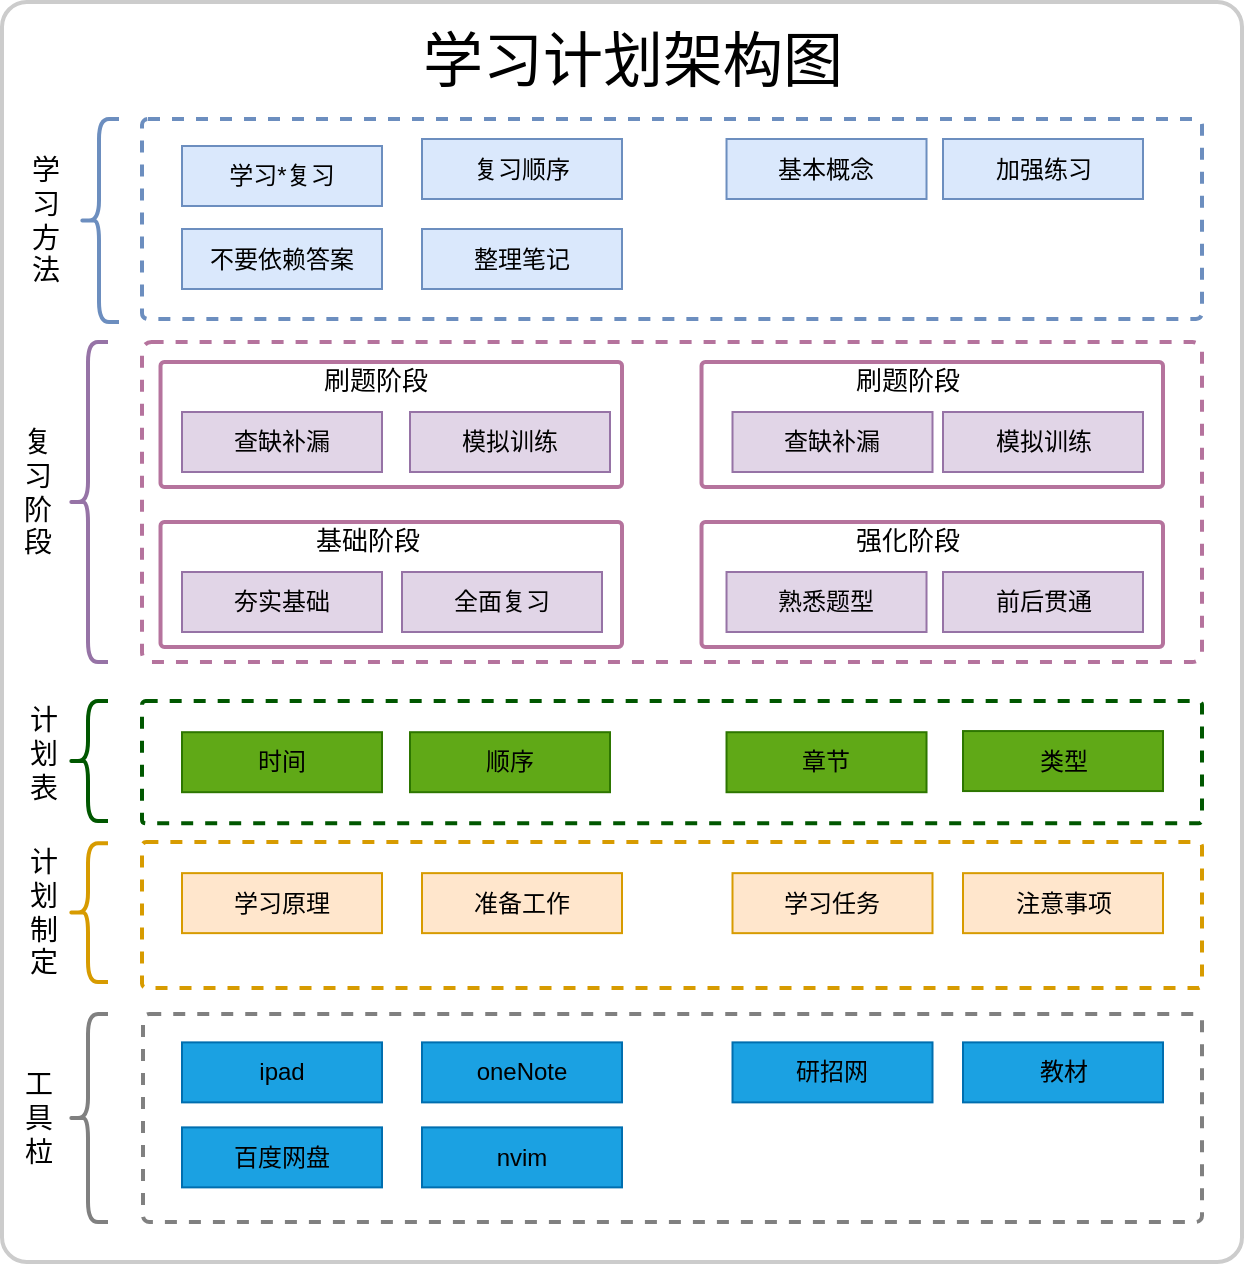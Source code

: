<mxfile version="15.2.7" type="device" pages="3"><diagram id="V6XhFzl42zmb1-ElIwp-" name="学习计划架构图"><mxGraphModel dx="2135" dy="1037" grid="0" gridSize="10" guides="1" tooltips="1" connect="1" arrows="1" fold="1" page="1" pageScale="1" pageWidth="850" pageHeight="1100" math="0" shadow="0"><root><mxCell id="0"/><mxCell id="1" parent="0"/><mxCell id="y7sDcciDAQMtQluMS0aQ-2" value="" style="rounded=1;whiteSpace=wrap;html=1;fontColor=default;arcSize=2;strokeWidth=2;strokeColor=#CCCCCC;fontStyle=0;" parent="1" vertex="1"><mxGeometry x="70" y="350" width="620" height="630" as="geometry"/></mxCell><mxCell id="y7sDcciDAQMtQluMS0aQ-3" value="" style="whiteSpace=wrap;html=1;rounded=1;shadow=0;strokeColor=#d79b00;strokeWidth=2;fillColor=#FFFFFF;fontSize=20;align=center;arcSize=3;verticalAlign=top;spacingTop=4;dashed=1;fontColor=default;fontStyle=0;" parent="1" vertex="1"><mxGeometry x="140" y="770" width="530" height="73" as="geometry"/></mxCell><mxCell id="y7sDcciDAQMtQluMS0aQ-7" value="" style="whiteSpace=wrap;html=1;rounded=1;shadow=0;strokeWidth=2;fontSize=20;align=center;arcSize=3;verticalAlign=top;spacingTop=4;dashed=1;strokeColor=#B5739D;fontColor=default;fontStyle=0;" parent="1" vertex="1"><mxGeometry x="140" y="520" width="530" height="160" as="geometry"/></mxCell><mxCell id="y7sDcciDAQMtQluMS0aQ-8" value="" style="whiteSpace=wrap;html=1;rounded=1;shadow=0;strokeWidth=2;fontSize=20;align=center;arcSize=3;verticalAlign=top;spacingTop=4;strokeColor=#808080;glass=0;dashed=1;fontColor=default;fontStyle=0;" parent="1" vertex="1"><mxGeometry x="140.5" y="856" width="529.5" height="104" as="geometry"/></mxCell><mxCell id="y7sDcciDAQMtQluMS0aQ-11" value="&lt;span style=&quot;font-size: 14px&quot;&gt;计划制定&lt;/span&gt;" style="text;html=1;strokeColor=none;fillColor=none;align=center;verticalAlign=middle;whiteSpace=wrap;rounded=0;fontColor=default;fontStyle=0;" parent="1" vertex="1"><mxGeometry x="81" y="770.29" width="20" height="70" as="geometry"/></mxCell><mxCell id="y7sDcciDAQMtQluMS0aQ-12" value="&lt;span style=&quot;font-size: 14px&quot;&gt;工具柆&lt;/span&gt;" style="text;html=1;strokeColor=none;fillColor=none;align=center;verticalAlign=middle;whiteSpace=wrap;rounded=0;fontColor=default;fontStyle=0;" parent="1" vertex="1"><mxGeometry x="75.5" y="886.75" width="25" height="42.5" as="geometry"/></mxCell><mxCell id="y7sDcciDAQMtQluMS0aQ-13" value="ipad" style="rounded=0;whiteSpace=wrap;html=1;fillColor=#1ba1e2;strokeColor=#006EAF;fontColor=default;fontStyle=0;" parent="1" vertex="1"><mxGeometry x="160" y="870.19" width="100" height="30" as="geometry"/></mxCell><mxCell id="y7sDcciDAQMtQluMS0aQ-14" value="nvim" style="rounded=0;whiteSpace=wrap;html=1;fillColor=#1ba1e2;strokeColor=#006EAF;fontColor=default;fontStyle=0;" parent="1" vertex="1"><mxGeometry x="280.0" y="912.69" width="100" height="30" as="geometry"/></mxCell><mxCell id="y7sDcciDAQMtQluMS0aQ-16" value="学习任务" style="rounded=0;whiteSpace=wrap;html=1;fillColor=#ffe6cc;strokeColor=#d79b00;fontStyle=0;fontColor=default;" parent="1" vertex="1"><mxGeometry x="435.25" y="785.58" width="100" height="30" as="geometry"/></mxCell><mxCell id="y7sDcciDAQMtQluMS0aQ-17" value="学习原理" style="rounded=0;whiteSpace=wrap;html=1;fillColor=#ffe6cc;strokeColor=#d79b00;fontStyle=0;fontColor=default;" parent="1" vertex="1"><mxGeometry x="160" y="785.57" width="100" height="30" as="geometry"/></mxCell><mxCell id="y7sDcciDAQMtQluMS0aQ-21" value="&lt;font style=&quot;font-size: 30px&quot;&gt;学习计划&lt;/font&gt;&lt;font face=&quot;DengXian-Regular&quot; style=&quot;font-size: 30px&quot;&gt;架构图&lt;/font&gt;" style="text;html=1;align=center;verticalAlign=middle;whiteSpace=wrap;rounded=0;fontStyle=0;fontSize=30;labelBackgroundColor=#FFFFFF;labelBorderColor=none;fontColor=default;" parent="1" vertex="1"><mxGeometry x="193.75" y="360" width="383" height="37" as="geometry"/></mxCell><mxCell id="y7sDcciDAQMtQluMS0aQ-25" value="" style="shape=curlyBracket;whiteSpace=wrap;html=1;rounded=1;strokeWidth=2;strokeColor=#808080;fontColor=default;fontStyle=0;" parent="1" vertex="1"><mxGeometry x="103" y="856" width="20" height="104" as="geometry"/></mxCell><mxCell id="y7sDcciDAQMtQluMS0aQ-26" value="" style="shape=curlyBracket;whiteSpace=wrap;html=1;rounded=1;strokeWidth=2;fillColor=#ffe6cc;strokeColor=#d79b00;fontColor=default;fontStyle=0;" parent="1" vertex="1"><mxGeometry x="103" y="770.58" width="20" height="69.42" as="geometry"/></mxCell><mxCell id="y7sDcciDAQMtQluMS0aQ-27" value="" style="shape=curlyBracket;whiteSpace=wrap;html=1;rounded=1;strokeWidth=2;fillColor=#e1d5e7;strokeColor=#9673a6;fontColor=default;fontStyle=0;" parent="1" vertex="1"><mxGeometry x="103" y="520" width="20" height="160" as="geometry"/></mxCell><mxCell id="y7sDcciDAQMtQluMS0aQ-28" value="" style="whiteSpace=wrap;html=1;rounded=1;shadow=0;strokeColor=#6c8ebf;strokeWidth=2;fillColor=default;fontSize=20;align=center;arcSize=3;verticalAlign=top;spacingTop=4;dashed=1;fontColor=default;fontStyle=0;" parent="1" vertex="1"><mxGeometry x="140" y="408.5" width="530" height="100" as="geometry"/></mxCell><mxCell id="y7sDcciDAQMtQluMS0aQ-29" value="&lt;span&gt;&lt;font style=&quot;font-size: 14px&quot;&gt;学习方法&lt;/font&gt;&lt;/span&gt;" style="text;html=1;strokeColor=none;fillColor=none;align=center;verticalAlign=middle;whiteSpace=wrap;rounded=0;fontColor=default;fontStyle=0;" parent="1" vertex="1"><mxGeometry x="81" y="438.25" width="22" height="42" as="geometry"/></mxCell><mxCell id="y7sDcciDAQMtQluMS0aQ-30" value="" style="shape=curlyBracket;whiteSpace=wrap;html=1;rounded=1;strokeWidth=2;fillColor=#dae8fc;strokeColor=#6c8ebf;fontColor=default;fontStyle=0;" parent="1" vertex="1"><mxGeometry x="108.5" y="408.5" width="20" height="101.5" as="geometry"/></mxCell><mxCell id="y7sDcciDAQMtQluMS0aQ-32" value="学习*复习" style="rounded=0;whiteSpace=wrap;html=1;fillColor=#dae8fc;strokeColor=#6c8ebf;fontStyle=0;fontColor=default;" parent="1" vertex="1"><mxGeometry x="160" y="422" width="100" height="30" as="geometry"/></mxCell><mxCell id="y7sDcciDAQMtQluMS0aQ-37" value="百度网盘" style="rounded=0;whiteSpace=wrap;html=1;fillColor=#1ba1e2;strokeColor=#006EAF;fontColor=default;fontStyle=0;" parent="1" vertex="1"><mxGeometry x="160" y="912.69" width="100" height="30" as="geometry"/></mxCell><mxCell id="y7sDcciDAQMtQluMS0aQ-38" value="oneNote" style="rounded=0;whiteSpace=wrap;html=1;fillColor=#1ba1e2;strokeColor=#006EAF;fontColor=default;fontStyle=0;" parent="1" vertex="1"><mxGeometry x="280" y="870.19" width="100" height="30" as="geometry"/></mxCell><mxCell id="y7sDcciDAQMtQluMS0aQ-52" value="准备工作" style="rounded=0;whiteSpace=wrap;html=1;fillColor=#ffe6cc;strokeColor=#d79b00;fontStyle=0;fontColor=default;" parent="1" vertex="1"><mxGeometry x="280" y="785.57" width="100" height="30" as="geometry"/></mxCell><mxCell id="y7sDcciDAQMtQluMS0aQ-53" value="研招网" style="rounded=0;whiteSpace=wrap;html=1;fillColor=#1ba1e2;strokeColor=#006EAF;fontColor=default;fontStyle=0;" parent="1" vertex="1"><mxGeometry x="435.25" y="870.19" width="100" height="30" as="geometry"/></mxCell><mxCell id="y7sDcciDAQMtQluMS0aQ-73" value="注意事项" style="rounded=0;whiteSpace=wrap;html=1;fillColor=#ffe6cc;strokeColor=#d79b00;fontStyle=0;fontColor=default;" parent="1" vertex="1"><mxGeometry x="550.5" y="785.58" width="100" height="30" as="geometry"/></mxCell><mxCell id="y7sDcciDAQMtQluMS0aQ-74" value="" style="whiteSpace=wrap;html=1;rounded=1;shadow=0;strokeWidth=2;fontSize=20;align=center;arcSize=3;verticalAlign=top;spacingTop=4;strokeColor=#005700;fontColor=default;fontStyle=0;fillColor=none;dashed=1;" parent="1" vertex="1"><mxGeometry x="140" y="699.53" width="530" height="61.15" as="geometry"/></mxCell><mxCell id="y7sDcciDAQMtQluMS0aQ-75" value="时间" style="rounded=0;whiteSpace=wrap;html=1;fillColor=#60a917;strokeColor=#2D7600;fontStyle=0;fontColor=default;" parent="1" vertex="1"><mxGeometry x="160" y="715.1" width="100" height="30" as="geometry"/></mxCell><mxCell id="y7sDcciDAQMtQluMS0aQ-81" value="&lt;span style=&quot;font-size: 14px&quot;&gt;复习阶段&lt;/span&gt;" style="text;html=1;strokeColor=none;fillColor=none;align=center;verticalAlign=middle;whiteSpace=wrap;rounded=0;fontColor=default;fontStyle=0;" parent="1" vertex="1"><mxGeometry x="78" y="555" width="20" height="80" as="geometry"/></mxCell><mxCell id="y7sDcciDAQMtQluMS0aQ-84" value="" style="whiteSpace=wrap;html=1;rounded=1;shadow=0;strokeWidth=2;fontSize=20;align=center;arcSize=3;verticalAlign=top;spacingTop=4;strokeColor=#B5739D;fontColor=default;fontStyle=0;" parent="1" vertex="1"><mxGeometry x="149.26" y="610" width="230.74" height="62.5" as="geometry"/></mxCell><mxCell id="y7sDcciDAQMtQluMS0aQ-80" value="夯实基础" style="rounded=0;whiteSpace=wrap;html=1;fillColor=#e1d5e7;strokeColor=#9673a6;fontStyle=0;fontColor=default;" parent="1" vertex="1"><mxGeometry x="160" y="635" width="100" height="30" as="geometry"/></mxCell><mxCell id="y7sDcciDAQMtQluMS0aQ-82" value="全面复习" style="rounded=0;whiteSpace=wrap;html=1;fillColor=#e1d5e7;strokeColor=#9673a6;fontStyle=0;fontColor=default;" parent="1" vertex="1"><mxGeometry x="270" y="635" width="100" height="30" as="geometry"/></mxCell><mxCell id="y7sDcciDAQMtQluMS0aQ-83" value="&lt;font style=&quot;font-size: 13px&quot;&gt;基础阶段&lt;/font&gt;" style="text;html=1;strokeColor=none;fillColor=none;align=center;verticalAlign=middle;whiteSpace=wrap;rounded=0;fontColor=default;fontStyle=0;" parent="1" vertex="1"><mxGeometry x="193.75" y="610" width="117.5" height="17.5" as="geometry"/></mxCell><mxCell id="y7sDcciDAQMtQluMS0aQ-85" value="" style="whiteSpace=wrap;html=1;rounded=1;shadow=0;strokeWidth=2;fontSize=20;align=center;arcSize=3;verticalAlign=top;spacingTop=4;strokeColor=#B5739D;fontColor=default;fontStyle=0;" parent="1" vertex="1"><mxGeometry x="419.76" y="610" width="230.74" height="62.5" as="geometry"/></mxCell><mxCell id="y7sDcciDAQMtQluMS0aQ-86" value="熟悉题型" style="rounded=0;whiteSpace=wrap;html=1;fillColor=#e1d5e7;strokeColor=#9673a6;fontStyle=0;fontColor=default;" parent="1" vertex="1"><mxGeometry x="432.26" y="635" width="100" height="30" as="geometry"/></mxCell><mxCell id="y7sDcciDAQMtQluMS0aQ-87" value="前后贯通" style="rounded=0;whiteSpace=wrap;html=1;fillColor=#e1d5e7;strokeColor=#9673a6;fontStyle=0;fontColor=default;" parent="1" vertex="1"><mxGeometry x="540.5" y="635" width="100" height="30" as="geometry"/></mxCell><mxCell id="y7sDcciDAQMtQluMS0aQ-88" value="&lt;font style=&quot;font-size: 13px&quot;&gt;强化阶段&lt;/font&gt;" style="text;html=1;strokeColor=none;fillColor=none;align=center;verticalAlign=middle;whiteSpace=wrap;rounded=0;fontColor=default;fontStyle=0;" parent="1" vertex="1"><mxGeometry x="464.25" y="610" width="117.5" height="17.5" as="geometry"/></mxCell><mxCell id="y7sDcciDAQMtQluMS0aQ-89" value="" style="whiteSpace=wrap;html=1;rounded=1;shadow=0;strokeWidth=2;fontSize=20;align=center;arcSize=3;verticalAlign=top;spacingTop=4;strokeColor=#B5739D;fontColor=default;fontStyle=0;" parent="1" vertex="1"><mxGeometry x="149.26" y="530" width="230.74" height="62.5" as="geometry"/></mxCell><mxCell id="y7sDcciDAQMtQluMS0aQ-90" value="查缺补漏" style="rounded=0;whiteSpace=wrap;html=1;fillColor=#e1d5e7;strokeColor=#9673a6;fontStyle=0;fontColor=default;" parent="1" vertex="1"><mxGeometry x="160" y="555" width="100" height="30" as="geometry"/></mxCell><mxCell id="y7sDcciDAQMtQluMS0aQ-91" value="模拟训练" style="rounded=0;whiteSpace=wrap;html=1;fillColor=#e1d5e7;strokeColor=#9673a6;fontStyle=0;fontColor=default;" parent="1" vertex="1"><mxGeometry x="274" y="555" width="100" height="30" as="geometry"/></mxCell><mxCell id="y7sDcciDAQMtQluMS0aQ-92" value="&lt;font style=&quot;font-size: 13px&quot;&gt;刷题阶段&lt;/font&gt;" style="text;html=1;strokeColor=none;fillColor=none;align=center;verticalAlign=middle;whiteSpace=wrap;rounded=0;fontColor=default;fontStyle=0;" parent="1" vertex="1"><mxGeometry x="197.75" y="530" width="117.5" height="17.5" as="geometry"/></mxCell><mxCell id="y7sDcciDAQMtQluMS0aQ-93" value="" style="whiteSpace=wrap;html=1;rounded=1;shadow=0;strokeWidth=2;fontSize=20;align=center;arcSize=3;verticalAlign=top;spacingTop=4;strokeColor=#B5739D;fontColor=default;fontStyle=0;" parent="1" vertex="1"><mxGeometry x="419.76" y="530" width="230.74" height="62.5" as="geometry"/></mxCell><mxCell id="y7sDcciDAQMtQluMS0aQ-94" value="查缺补漏" style="rounded=0;whiteSpace=wrap;html=1;fillColor=#e1d5e7;strokeColor=#9673a6;fontStyle=0;fontColor=default;" parent="1" vertex="1"><mxGeometry x="435.25" y="555" width="100" height="30" as="geometry"/></mxCell><mxCell id="y7sDcciDAQMtQluMS0aQ-95" value="模拟训练" style="rounded=0;whiteSpace=wrap;html=1;fillColor=#e1d5e7;strokeColor=#9673a6;fontStyle=0;fontColor=default;" parent="1" vertex="1"><mxGeometry x="540.5" y="555" width="100" height="30" as="geometry"/></mxCell><mxCell id="y7sDcciDAQMtQluMS0aQ-96" value="&lt;font style=&quot;font-size: 13px&quot;&gt;刷题阶段&lt;/font&gt;" style="text;html=1;strokeColor=none;fillColor=none;align=center;verticalAlign=middle;whiteSpace=wrap;rounded=0;fontColor=default;fontStyle=0;" parent="1" vertex="1"><mxGeometry x="464.25" y="530" width="117.5" height="17.5" as="geometry"/></mxCell><mxCell id="y7sDcciDAQMtQluMS0aQ-99" value="教材" style="rounded=0;whiteSpace=wrap;html=1;fillColor=#1ba1e2;strokeColor=#006EAF;fontColor=default;fontStyle=0;" parent="1" vertex="1"><mxGeometry x="550.5" y="870.19" width="100" height="30" as="geometry"/></mxCell><mxCell id="y7sDcciDAQMtQluMS0aQ-100" value="复习顺序" style="rounded=0;whiteSpace=wrap;html=1;fillColor=#dae8fc;strokeColor=#6c8ebf;fontStyle=0;fontColor=default;" parent="1" vertex="1"><mxGeometry x="280" y="418.5" width="100" height="30" as="geometry"/></mxCell><mxCell id="y7sDcciDAQMtQluMS0aQ-101" value="基本概念" style="rounded=0;whiteSpace=wrap;html=1;fillColor=#dae8fc;strokeColor=#6c8ebf;fontStyle=0;fontColor=default;" parent="1" vertex="1"><mxGeometry x="432.26" y="418.5" width="100" height="30" as="geometry"/></mxCell><mxCell id="y7sDcciDAQMtQluMS0aQ-102" value="加强练习" style="rounded=0;whiteSpace=wrap;html=1;fillColor=#dae8fc;strokeColor=#6c8ebf;fontStyle=0;fontColor=default;" parent="1" vertex="1"><mxGeometry x="540.5" y="418.5" width="100" height="30" as="geometry"/></mxCell><mxCell id="y7sDcciDAQMtQluMS0aQ-103" value="不要依赖答案" style="rounded=0;whiteSpace=wrap;html=1;fillColor=#dae8fc;strokeColor=#6c8ebf;fontStyle=0;fontColor=default;" parent="1" vertex="1"><mxGeometry x="160" y="463.5" width="100" height="30" as="geometry"/></mxCell><mxCell id="y7sDcciDAQMtQluMS0aQ-104" value="整理笔记" style="rounded=0;whiteSpace=wrap;html=1;fillColor=#dae8fc;strokeColor=#6c8ebf;fontStyle=0;fontColor=default;" parent="1" vertex="1"><mxGeometry x="280" y="463.5" width="100" height="30" as="geometry"/></mxCell><mxCell id="y7sDcciDAQMtQluMS0aQ-105" value="顺序" style="rounded=0;whiteSpace=wrap;html=1;fillColor=#60a917;strokeColor=#2D7600;fontStyle=0;fontColor=default;" parent="1" vertex="1"><mxGeometry x="274" y="715.1" width="100" height="30" as="geometry"/></mxCell><mxCell id="y7sDcciDAQMtQluMS0aQ-106" value="" style="shape=curlyBracket;whiteSpace=wrap;html=1;rounded=1;strokeWidth=2;fillColor=#008a00;strokeColor=#005700;fontColor=default;fontStyle=0;" parent="1" vertex="1"><mxGeometry x="103" y="699.53" width="20" height="60" as="geometry"/></mxCell><mxCell id="y7sDcciDAQMtQluMS0aQ-107" value="&lt;span style=&quot;font-size: 14px&quot;&gt;计划表&lt;/span&gt;" style="text;html=1;strokeColor=none;fillColor=none;align=center;verticalAlign=middle;whiteSpace=wrap;rounded=0;fontColor=default;fontStyle=0;" parent="1" vertex="1"><mxGeometry x="80.5" y="690.68" width="20" height="70" as="geometry"/></mxCell><mxCell id="y7sDcciDAQMtQluMS0aQ-108" value="章节" style="rounded=0;whiteSpace=wrap;html=1;fillColor=#60a917;strokeColor=#2D7600;fontStyle=0;fontColor=default;" parent="1" vertex="1"><mxGeometry x="432.26" y="715.11" width="100" height="30" as="geometry"/></mxCell><mxCell id="y7sDcciDAQMtQluMS0aQ-109" value="类型" style="rounded=0;whiteSpace=wrap;html=1;fillColor=#60a917;strokeColor=#2D7600;fontStyle=0;fontColor=default;" parent="1" vertex="1"><mxGeometry x="550.5" y="714.53" width="100" height="30" as="geometry"/></mxCell></root></mxGraphModel></diagram><diagram id="FkGP-n1lnli1hDnjevgE" name="数三"><mxGraphModel dx="2135" dy="1037" grid="1" gridSize="10" guides="1" tooltips="1" connect="1" arrows="1" fold="1" page="1" pageScale="1" pageWidth="850" pageHeight="1100" math="0" shadow="0"><root><mxCell id="E8sdXVkl-xHWJ4RiiHKa-0"/><mxCell id="E8sdXVkl-xHWJ4RiiHKa-1" parent="E8sdXVkl-xHWJ4RiiHKa-0"/><mxCell id="CoqhI7GYwu4-dfyLKzhH-0" value="" style="rounded=1;whiteSpace=wrap;html=1;fontColor=default;arcSize=2;strokeWidth=2;strokeColor=#CCCCCC;fontStyle=0;" parent="E8sdXVkl-xHWJ4RiiHKa-1" vertex="1"><mxGeometry x="70" y="350" width="620" height="610" as="geometry"/></mxCell><mxCell id="CoqhI7GYwu4-dfyLKzhH-1" value="" style="whiteSpace=wrap;html=1;rounded=1;shadow=0;strokeColor=#d79b00;strokeWidth=2;fillColor=#FFFFFF;fontSize=20;align=center;arcSize=3;verticalAlign=top;spacingTop=4;dashed=1;fontColor=default;fontStyle=0;" parent="E8sdXVkl-xHWJ4RiiHKa-1" vertex="1"><mxGeometry x="140" y="770" width="530" height="60" as="geometry"/></mxCell><mxCell id="CoqhI7GYwu4-dfyLKzhH-2" value="" style="whiteSpace=wrap;html=1;rounded=1;shadow=0;strokeWidth=2;fontSize=20;align=center;arcSize=3;verticalAlign=top;spacingTop=4;dashed=1;strokeColor=#B5739D;fontColor=default;fontStyle=0;" parent="E8sdXVkl-xHWJ4RiiHKa-1" vertex="1"><mxGeometry x="140" y="520" width="530" height="160" as="geometry"/></mxCell><mxCell id="CoqhI7GYwu4-dfyLKzhH-3" value="" style="whiteSpace=wrap;html=1;rounded=1;shadow=0;strokeWidth=2;fontSize=20;align=center;arcSize=3;verticalAlign=top;spacingTop=4;strokeColor=#808080;glass=0;dashed=1;fontColor=default;fontStyle=0;" parent="E8sdXVkl-xHWJ4RiiHKa-1" vertex="1"><mxGeometry x="140.5" y="840.29" width="529.5" height="104" as="geometry"/></mxCell><mxCell id="CoqhI7GYwu4-dfyLKzhH-4" value="&lt;span style=&quot;font-size: 14px&quot;&gt;科目&lt;/span&gt;" style="text;html=1;strokeColor=none;fillColor=none;align=center;verticalAlign=middle;whiteSpace=wrap;rounded=0;fontColor=default;fontStyle=0;" parent="E8sdXVkl-xHWJ4RiiHKa-1" vertex="1"><mxGeometry x="81" y="770.29" width="20" height="70" as="geometry"/></mxCell><mxCell id="CoqhI7GYwu4-dfyLKzhH-5" value="&lt;span style=&quot;font-size: 14px&quot;&gt;工具柆&lt;/span&gt;" style="text;html=1;strokeColor=none;fillColor=none;align=center;verticalAlign=middle;whiteSpace=wrap;rounded=0;fontColor=default;fontStyle=0;" parent="E8sdXVkl-xHWJ4RiiHKa-1" vertex="1"><mxGeometry x="75.5" y="871.04" width="25" height="42.5" as="geometry"/></mxCell><mxCell id="CoqhI7GYwu4-dfyLKzhH-6" value="ipad" style="rounded=0;whiteSpace=wrap;html=1;fillColor=#1ba1e2;strokeColor=#006EAF;fontColor=default;fontStyle=0;" parent="E8sdXVkl-xHWJ4RiiHKa-1" vertex="1"><mxGeometry x="160" y="854.48" width="100" height="30" as="geometry"/></mxCell><mxCell id="CoqhI7GYwu4-dfyLKzhH-7" value="nvim" style="rounded=0;whiteSpace=wrap;html=1;fillColor=#1ba1e2;strokeColor=#006EAF;fontColor=default;fontStyle=0;" parent="E8sdXVkl-xHWJ4RiiHKa-1" vertex="1"><mxGeometry x="280.0" y="896.98" width="100" height="30" as="geometry"/></mxCell><mxCell id="CoqhI7GYwu4-dfyLKzhH-8" value="概率论" style="rounded=0;whiteSpace=wrap;html=1;fillColor=#ffe6cc;strokeColor=#d79b00;fontStyle=0;fontColor=default;" parent="E8sdXVkl-xHWJ4RiiHKa-1" vertex="1"><mxGeometry x="532.26" y="785.57" width="100" height="30" as="geometry"/></mxCell><mxCell id="CoqhI7GYwu4-dfyLKzhH-9" value="高数" style="rounded=0;whiteSpace=wrap;html=1;fillColor=#ffe6cc;strokeColor=#d79b00;fontStyle=0;fontColor=default;" parent="E8sdXVkl-xHWJ4RiiHKa-1" vertex="1"><mxGeometry x="160" y="785.57" width="100" height="30" as="geometry"/></mxCell><mxCell id="CoqhI7GYwu4-dfyLKzhH-10" value="&lt;font style=&quot;font-size: 30px&quot;&gt;数三学习&lt;/font&gt;&lt;font face=&quot;DengXian-Regular&quot; style=&quot;font-size: 30px&quot;&gt;架构图&lt;/font&gt;" style="text;html=1;align=center;verticalAlign=middle;whiteSpace=wrap;rounded=0;fontStyle=0;fontSize=30;labelBackgroundColor=#FFFFFF;labelBorderColor=none;fontColor=default;" parent="E8sdXVkl-xHWJ4RiiHKa-1" vertex="1"><mxGeometry x="193.75" y="360" width="383" height="37" as="geometry"/></mxCell><mxCell id="CoqhI7GYwu4-dfyLKzhH-11" value="" style="shape=curlyBracket;whiteSpace=wrap;html=1;rounded=1;strokeWidth=2;strokeColor=#808080;fontColor=default;fontStyle=0;" parent="E8sdXVkl-xHWJ4RiiHKa-1" vertex="1"><mxGeometry x="103" y="840.29" width="20" height="104" as="geometry"/></mxCell><mxCell id="CoqhI7GYwu4-dfyLKzhH-12" value="" style="shape=curlyBracket;whiteSpace=wrap;html=1;rounded=1;strokeWidth=2;fillColor=#ffe6cc;strokeColor=#d79b00;fontColor=default;fontStyle=0;" parent="E8sdXVkl-xHWJ4RiiHKa-1" vertex="1"><mxGeometry x="103" y="770.58" width="20" height="59.42" as="geometry"/></mxCell><mxCell id="CoqhI7GYwu4-dfyLKzhH-13" value="" style="shape=curlyBracket;whiteSpace=wrap;html=1;rounded=1;strokeWidth=2;fillColor=#e1d5e7;strokeColor=#9673a6;fontColor=default;fontStyle=0;" parent="E8sdXVkl-xHWJ4RiiHKa-1" vertex="1"><mxGeometry x="103" y="520" width="20" height="160" as="geometry"/></mxCell><mxCell id="CoqhI7GYwu4-dfyLKzhH-14" value="" style="whiteSpace=wrap;html=1;rounded=1;shadow=0;strokeColor=#6c8ebf;strokeWidth=2;fillColor=default;fontSize=20;align=center;arcSize=3;verticalAlign=top;spacingTop=4;dashed=1;fontColor=default;fontStyle=0;" parent="E8sdXVkl-xHWJ4RiiHKa-1" vertex="1"><mxGeometry x="140" y="408.5" width="530" height="100" as="geometry"/></mxCell><mxCell id="CoqhI7GYwu4-dfyLKzhH-15" value="&lt;span&gt;&lt;font style=&quot;font-size: 14px&quot;&gt;学习方法&lt;/font&gt;&lt;/span&gt;" style="text;html=1;strokeColor=none;fillColor=none;align=center;verticalAlign=middle;whiteSpace=wrap;rounded=0;fontColor=default;fontStyle=0;" parent="E8sdXVkl-xHWJ4RiiHKa-1" vertex="1"><mxGeometry x="81" y="438.25" width="22" height="42" as="geometry"/></mxCell><mxCell id="CoqhI7GYwu4-dfyLKzhH-16" value="" style="shape=curlyBracket;whiteSpace=wrap;html=1;rounded=1;strokeWidth=2;fillColor=#dae8fc;strokeColor=#6c8ebf;fontColor=default;fontStyle=0;" parent="E8sdXVkl-xHWJ4RiiHKa-1" vertex="1"><mxGeometry x="108.5" y="408.5" width="20" height="101.5" as="geometry"/></mxCell><mxCell id="CoqhI7GYwu4-dfyLKzhH-17" value="学习*复习" style="rounded=0;whiteSpace=wrap;html=1;fillColor=#dae8fc;strokeColor=#6c8ebf;fontStyle=0;fontColor=default;" parent="E8sdXVkl-xHWJ4RiiHKa-1" vertex="1"><mxGeometry x="160" y="422" width="100" height="30" as="geometry"/></mxCell><mxCell id="CoqhI7GYwu4-dfyLKzhH-18" value="百度网盘" style="rounded=0;whiteSpace=wrap;html=1;fillColor=#1ba1e2;strokeColor=#006EAF;fontColor=default;fontStyle=0;" parent="E8sdXVkl-xHWJ4RiiHKa-1" vertex="1"><mxGeometry x="160" y="896.98" width="100" height="30" as="geometry"/></mxCell><mxCell id="CoqhI7GYwu4-dfyLKzhH-19" value="oneNote" style="rounded=0;whiteSpace=wrap;html=1;fillColor=#1ba1e2;strokeColor=#006EAF;fontColor=default;fontStyle=0;" parent="E8sdXVkl-xHWJ4RiiHKa-1" vertex="1"><mxGeometry x="280" y="854.48" width="100" height="30" as="geometry"/></mxCell><mxCell id="CoqhI7GYwu4-dfyLKzhH-20" value="线性代数" style="rounded=0;whiteSpace=wrap;html=1;fillColor=#ffe6cc;strokeColor=#d79b00;fontStyle=0;fontColor=default;" parent="E8sdXVkl-xHWJ4RiiHKa-1" vertex="1"><mxGeometry x="340" y="785.57" width="100" height="30" as="geometry"/></mxCell><mxCell id="CoqhI7GYwu4-dfyLKzhH-21" value="研招网" style="rounded=0;whiteSpace=wrap;html=1;fillColor=#1ba1e2;strokeColor=#006EAF;fontColor=default;fontStyle=0;" parent="E8sdXVkl-xHWJ4RiiHKa-1" vertex="1"><mxGeometry x="435.25" y="854.48" width="100" height="30" as="geometry"/></mxCell><mxCell id="CoqhI7GYwu4-dfyLKzhH-23" value="" style="whiteSpace=wrap;html=1;rounded=1;shadow=0;strokeWidth=2;fontSize=20;align=center;arcSize=3;verticalAlign=top;spacingTop=4;strokeColor=#005700;fontColor=default;fontStyle=0;fillColor=none;dashed=1;" parent="E8sdXVkl-xHWJ4RiiHKa-1" vertex="1"><mxGeometry x="140" y="699.53" width="530" height="61.15" as="geometry"/></mxCell><mxCell id="CoqhI7GYwu4-dfyLKzhH-24" value="时间" style="rounded=0;whiteSpace=wrap;html=1;fillColor=#60a917;strokeColor=#2D7600;fontStyle=0;fontColor=default;" parent="E8sdXVkl-xHWJ4RiiHKa-1" vertex="1"><mxGeometry x="160" y="715.1" width="100" height="30" as="geometry"/></mxCell><mxCell id="CoqhI7GYwu4-dfyLKzhH-25" value="&lt;span style=&quot;font-size: 14px&quot;&gt;复习阶段&lt;/span&gt;" style="text;html=1;strokeColor=none;fillColor=none;align=center;verticalAlign=middle;whiteSpace=wrap;rounded=0;fontColor=default;fontStyle=0;" parent="E8sdXVkl-xHWJ4RiiHKa-1" vertex="1"><mxGeometry x="78" y="555" width="20" height="80" as="geometry"/></mxCell><mxCell id="CoqhI7GYwu4-dfyLKzhH-26" value="" style="whiteSpace=wrap;html=1;rounded=1;shadow=0;strokeWidth=2;fontSize=20;align=center;arcSize=3;verticalAlign=top;spacingTop=4;strokeColor=#B5739D;fontColor=default;fontStyle=0;" parent="E8sdXVkl-xHWJ4RiiHKa-1" vertex="1"><mxGeometry x="149.26" y="610" width="230.74" height="62.5" as="geometry"/></mxCell><mxCell id="CoqhI7GYwu4-dfyLKzhH-27" value="夯实基础" style="rounded=0;whiteSpace=wrap;html=1;fillColor=#e1d5e7;strokeColor=#9673a6;fontStyle=0;fontColor=default;" parent="E8sdXVkl-xHWJ4RiiHKa-1" vertex="1"><mxGeometry x="160" y="635" width="100" height="30" as="geometry"/></mxCell><mxCell id="CoqhI7GYwu4-dfyLKzhH-28" value="全面复习" style="rounded=0;whiteSpace=wrap;html=1;fillColor=#e1d5e7;strokeColor=#9673a6;fontStyle=0;fontColor=default;" parent="E8sdXVkl-xHWJ4RiiHKa-1" vertex="1"><mxGeometry x="270" y="635" width="100" height="30" as="geometry"/></mxCell><mxCell id="CoqhI7GYwu4-dfyLKzhH-29" value="&lt;font style=&quot;font-size: 13px&quot;&gt;基础阶段&lt;/font&gt;" style="text;html=1;strokeColor=none;fillColor=none;align=center;verticalAlign=middle;whiteSpace=wrap;rounded=0;fontColor=default;fontStyle=0;" parent="E8sdXVkl-xHWJ4RiiHKa-1" vertex="1"><mxGeometry x="193.75" y="610" width="117.5" height="17.5" as="geometry"/></mxCell><mxCell id="CoqhI7GYwu4-dfyLKzhH-30" value="" style="whiteSpace=wrap;html=1;rounded=1;shadow=0;strokeWidth=2;fontSize=20;align=center;arcSize=3;verticalAlign=top;spacingTop=4;strokeColor=#B5739D;fontColor=default;fontStyle=0;" parent="E8sdXVkl-xHWJ4RiiHKa-1" vertex="1"><mxGeometry x="419.76" y="610" width="230.74" height="62.5" as="geometry"/></mxCell><mxCell id="CoqhI7GYwu4-dfyLKzhH-31" value="熟悉题型" style="rounded=0;whiteSpace=wrap;html=1;fillColor=#e1d5e7;strokeColor=#9673a6;fontStyle=0;fontColor=default;" parent="E8sdXVkl-xHWJ4RiiHKa-1" vertex="1"><mxGeometry x="432.26" y="635" width="100" height="30" as="geometry"/></mxCell><mxCell id="CoqhI7GYwu4-dfyLKzhH-32" value="前后贯通" style="rounded=0;whiteSpace=wrap;html=1;fillColor=#e1d5e7;strokeColor=#9673a6;fontStyle=0;fontColor=default;" parent="E8sdXVkl-xHWJ4RiiHKa-1" vertex="1"><mxGeometry x="540.5" y="635" width="100" height="30" as="geometry"/></mxCell><mxCell id="CoqhI7GYwu4-dfyLKzhH-33" value="&lt;font style=&quot;font-size: 13px&quot;&gt;强化阶段&lt;/font&gt;" style="text;html=1;strokeColor=none;fillColor=none;align=center;verticalAlign=middle;whiteSpace=wrap;rounded=0;fontColor=default;fontStyle=0;" parent="E8sdXVkl-xHWJ4RiiHKa-1" vertex="1"><mxGeometry x="464.25" y="610" width="117.5" height="17.5" as="geometry"/></mxCell><mxCell id="CoqhI7GYwu4-dfyLKzhH-34" value="" style="whiteSpace=wrap;html=1;rounded=1;shadow=0;strokeWidth=2;fontSize=20;align=center;arcSize=3;verticalAlign=top;spacingTop=4;strokeColor=#B5739D;fontColor=default;fontStyle=0;" parent="E8sdXVkl-xHWJ4RiiHKa-1" vertex="1"><mxGeometry x="149.26" y="530" width="230.74" height="62.5" as="geometry"/></mxCell><mxCell id="CoqhI7GYwu4-dfyLKzhH-35" value="查缺补漏" style="rounded=0;whiteSpace=wrap;html=1;fillColor=#e1d5e7;strokeColor=#9673a6;fontStyle=0;fontColor=default;" parent="E8sdXVkl-xHWJ4RiiHKa-1" vertex="1"><mxGeometry x="160" y="555" width="100" height="30" as="geometry"/></mxCell><mxCell id="CoqhI7GYwu4-dfyLKzhH-36" value="模拟训练" style="rounded=0;whiteSpace=wrap;html=1;fillColor=#e1d5e7;strokeColor=#9673a6;fontStyle=0;fontColor=default;" parent="E8sdXVkl-xHWJ4RiiHKa-1" vertex="1"><mxGeometry x="274" y="555" width="100" height="30" as="geometry"/></mxCell><mxCell id="CoqhI7GYwu4-dfyLKzhH-37" value="&lt;font style=&quot;font-size: 13px&quot;&gt;刷题阶段&lt;/font&gt;" style="text;html=1;strokeColor=none;fillColor=none;align=center;verticalAlign=middle;whiteSpace=wrap;rounded=0;fontColor=default;fontStyle=0;" parent="E8sdXVkl-xHWJ4RiiHKa-1" vertex="1"><mxGeometry x="197.75" y="530" width="117.5" height="17.5" as="geometry"/></mxCell><mxCell id="CoqhI7GYwu4-dfyLKzhH-38" value="" style="whiteSpace=wrap;html=1;rounded=1;shadow=0;strokeWidth=2;fontSize=20;align=center;arcSize=3;verticalAlign=top;spacingTop=4;strokeColor=#B5739D;fontColor=default;fontStyle=0;" parent="E8sdXVkl-xHWJ4RiiHKa-1" vertex="1"><mxGeometry x="419.76" y="530" width="230.74" height="62.5" as="geometry"/></mxCell><mxCell id="CoqhI7GYwu4-dfyLKzhH-39" value="查缺补漏" style="rounded=0;whiteSpace=wrap;html=1;fillColor=#e1d5e7;strokeColor=#9673a6;fontStyle=0;fontColor=default;" parent="E8sdXVkl-xHWJ4RiiHKa-1" vertex="1"><mxGeometry x="435.25" y="555" width="100" height="30" as="geometry"/></mxCell><mxCell id="CoqhI7GYwu4-dfyLKzhH-40" value="模拟训练" style="rounded=0;whiteSpace=wrap;html=1;fillColor=#e1d5e7;strokeColor=#9673a6;fontStyle=0;fontColor=default;" parent="E8sdXVkl-xHWJ4RiiHKa-1" vertex="1"><mxGeometry x="540.5" y="555" width="100" height="30" as="geometry"/></mxCell><mxCell id="CoqhI7GYwu4-dfyLKzhH-41" value="&lt;font style=&quot;font-size: 13px&quot;&gt;刷题阶段&lt;/font&gt;" style="text;html=1;strokeColor=none;fillColor=none;align=center;verticalAlign=middle;whiteSpace=wrap;rounded=0;fontColor=default;fontStyle=0;" parent="E8sdXVkl-xHWJ4RiiHKa-1" vertex="1"><mxGeometry x="464.25" y="530" width="117.5" height="17.5" as="geometry"/></mxCell><mxCell id="CoqhI7GYwu4-dfyLKzhH-42" value="教材" style="rounded=0;whiteSpace=wrap;html=1;fillColor=#1ba1e2;strokeColor=#006EAF;fontColor=default;fontStyle=0;" parent="E8sdXVkl-xHWJ4RiiHKa-1" vertex="1"><mxGeometry x="550.5" y="854.48" width="100" height="30" as="geometry"/></mxCell><mxCell id="CoqhI7GYwu4-dfyLKzhH-43" value="复习顺序" style="rounded=0;whiteSpace=wrap;html=1;fillColor=#dae8fc;strokeColor=#6c8ebf;fontStyle=0;fontColor=default;" parent="E8sdXVkl-xHWJ4RiiHKa-1" vertex="1"><mxGeometry x="280" y="418.5" width="100" height="30" as="geometry"/></mxCell><mxCell id="CoqhI7GYwu4-dfyLKzhH-44" value="基本概念" style="rounded=0;whiteSpace=wrap;html=1;fillColor=#dae8fc;strokeColor=#6c8ebf;fontStyle=0;fontColor=default;" parent="E8sdXVkl-xHWJ4RiiHKa-1" vertex="1"><mxGeometry x="432.26" y="418.5" width="100" height="30" as="geometry"/></mxCell><mxCell id="CoqhI7GYwu4-dfyLKzhH-45" value="加强练习" style="rounded=0;whiteSpace=wrap;html=1;fillColor=#dae8fc;strokeColor=#6c8ebf;fontStyle=0;fontColor=default;" parent="E8sdXVkl-xHWJ4RiiHKa-1" vertex="1"><mxGeometry x="540.5" y="418.5" width="100" height="30" as="geometry"/></mxCell><mxCell id="CoqhI7GYwu4-dfyLKzhH-46" value="不要依赖答案" style="rounded=0;whiteSpace=wrap;html=1;fillColor=#dae8fc;strokeColor=#6c8ebf;fontStyle=0;fontColor=default;" parent="E8sdXVkl-xHWJ4RiiHKa-1" vertex="1"><mxGeometry x="160" y="463.5" width="100" height="30" as="geometry"/></mxCell><mxCell id="CoqhI7GYwu4-dfyLKzhH-47" value="整理笔记" style="rounded=0;whiteSpace=wrap;html=1;fillColor=#dae8fc;strokeColor=#6c8ebf;fontStyle=0;fontColor=default;" parent="E8sdXVkl-xHWJ4RiiHKa-1" vertex="1"><mxGeometry x="280" y="463.5" width="100" height="30" as="geometry"/></mxCell><mxCell id="CoqhI7GYwu4-dfyLKzhH-48" value="顺序" style="rounded=0;whiteSpace=wrap;html=1;fillColor=#60a917;strokeColor=#2D7600;fontStyle=0;fontColor=default;" parent="E8sdXVkl-xHWJ4RiiHKa-1" vertex="1"><mxGeometry x="274" y="715.1" width="100" height="30" as="geometry"/></mxCell><mxCell id="CoqhI7GYwu4-dfyLKzhH-49" value="" style="shape=curlyBracket;whiteSpace=wrap;html=1;rounded=1;strokeWidth=2;fillColor=#008a00;strokeColor=#005700;fontColor=default;fontStyle=0;" parent="E8sdXVkl-xHWJ4RiiHKa-1" vertex="1"><mxGeometry x="103" y="699.53" width="20" height="60" as="geometry"/></mxCell><mxCell id="CoqhI7GYwu4-dfyLKzhH-50" value="&lt;span style=&quot;font-size: 14px&quot;&gt;计划表&lt;/span&gt;" style="text;html=1;strokeColor=none;fillColor=none;align=center;verticalAlign=middle;whiteSpace=wrap;rounded=0;fontColor=default;fontStyle=0;" parent="E8sdXVkl-xHWJ4RiiHKa-1" vertex="1"><mxGeometry x="80.5" y="690.68" width="20" height="70" as="geometry"/></mxCell><mxCell id="CoqhI7GYwu4-dfyLKzhH-51" value="章节" style="rounded=0;whiteSpace=wrap;html=1;fillColor=#60a917;strokeColor=#2D7600;fontStyle=0;fontColor=default;" parent="E8sdXVkl-xHWJ4RiiHKa-1" vertex="1"><mxGeometry x="432.26" y="715.11" width="100" height="30" as="geometry"/></mxCell><mxCell id="CoqhI7GYwu4-dfyLKzhH-52" value="类型" style="rounded=0;whiteSpace=wrap;html=1;fillColor=#60a917;strokeColor=#2D7600;fontStyle=0;fontColor=default;" parent="E8sdXVkl-xHWJ4RiiHKa-1" vertex="1"><mxGeometry x="550.5" y="714.53" width="100" height="30" as="geometry"/></mxCell></root></mxGraphModel></diagram><diagram id="2DYar-Sh7-T8UXU-k1j8" name="用例图"><mxGraphModel dx="3558" dy="1728" grid="0" gridSize="10" guides="1" tooltips="1" connect="1" arrows="1" fold="1" page="1" pageScale="1" pageWidth="850" pageHeight="1100" math="0" shadow="0"><root><mxCell id="21yVoOUm8eMOqtDY80UF-0"/><mxCell id="21yVoOUm8eMOqtDY80UF-1" parent="21yVoOUm8eMOqtDY80UF-0"/><mxCell id="hxkt6RIOQOALUMAeCKyZ-29" value="&lt;span style=&quot;font-size: 20px&quot;&gt;数理统计的基本概念&lt;/span&gt;" style="ellipse;whiteSpace=wrap;html=1;aspect=fixed;shadow=0;glass=0;labelBackgroundColor=none;strokeColor=#FFFFFF;strokeWidth=1;fillColor=#CDA2BE;fontColor=#FFFFFF;fontSize=20;" vertex="1" parent="21yVoOUm8eMOqtDY80UF-1"><mxGeometry x="1080" y="662.5" width="110" height="110" as="geometry"/></mxCell><mxCell id="21yVoOUm8eMOqtDY80UF-3" value="" style="ellipse;whiteSpace=wrap;html=1;aspect=fixed;shadow=0;glass=0;labelBackgroundColor=#FFFFFF;fillColor=#FFFFFF;strokeColor=#66B2FF;strokeWidth=2;" vertex="1" parent="21yVoOUm8eMOqtDY80UF-1"><mxGeometry x="590" y="452.5" width="380" height="380" as="geometry"/></mxCell><mxCell id="21yVoOUm8eMOqtDY80UF-4" value="&lt;font style=&quot;font-size: 30px&quot; color=&quot;#007fff&quot;&gt;数三&lt;/font&gt;" style="ellipse;whiteSpace=wrap;html=1;aspect=fixed;shadow=0;glass=0;labelBackgroundColor=#FFFFFF;fillColor=#FFFFFF;strokeColor=#99CCFF;strokeWidth=12;" vertex="1" parent="21yVoOUm8eMOqtDY80UF-1"><mxGeometry x="650" y="512.5" width="260" height="260" as="geometry"/></mxCell><mxCell id="21yVoOUm8eMOqtDY80UF-5" value="&lt;span style=&quot;font-size: 20px&quot;&gt;高数&lt;/span&gt;" style="ellipse;whiteSpace=wrap;html=1;aspect=fixed;shadow=0;glass=0;labelBackgroundColor=none;strokeColor=#FFFFFF;strokeWidth=5;fillColor=#66B2FF;fontColor=#FFFFFF;" vertex="1" parent="21yVoOUm8eMOqtDY80UF-1"><mxGeometry x="650" y="382.5" width="165" height="165" as="geometry"/></mxCell><mxCell id="21yVoOUm8eMOqtDY80UF-6" value="&lt;font style=&quot;font-size: 20px&quot;&gt;概率论&lt;/font&gt;" style="ellipse;whiteSpace=wrap;html=1;aspect=fixed;shadow=0;glass=0;labelBackgroundColor=none;strokeColor=#FFFFFF;strokeWidth=5;fillColor=#CDA2BE;fontColor=#FFFFFF;" vertex="1" parent="21yVoOUm8eMOqtDY80UF-1"><mxGeometry x="850" y="632.5" width="165" height="165" as="geometry"/></mxCell><mxCell id="21yVoOUm8eMOqtDY80UF-7" value="线性代数" style="ellipse;whiteSpace=wrap;html=1;aspect=fixed;shadow=0;glass=0;labelBackgroundColor=none;strokeColor=#FFFFFF;strokeWidth=5;fillColor=#66CC00;fontColor=#FFFFFF;fontSize=20;" vertex="1" parent="21yVoOUm8eMOqtDY80UF-1"><mxGeometry x="580" y="677.5" width="155" height="155" as="geometry"/></mxCell><mxCell id="21yVoOUm8eMOqtDY80UF-8" value="向量" style="ellipse;whiteSpace=wrap;html=1;aspect=fixed;shadow=0;glass=0;labelBackgroundColor=none;strokeColor=#FFFFFF;strokeWidth=1;fillColor=#66CC00;fontColor=#FFFFFF;fontSize=20;" vertex="1" parent="21yVoOUm8eMOqtDY80UF-1"><mxGeometry x="510" y="812.5" width="110" height="110" as="geometry"/></mxCell><mxCell id="21yVoOUm8eMOqtDY80UF-9" value="行列式" style="ellipse;whiteSpace=wrap;html=1;aspect=fixed;shadow=0;glass=0;labelBackgroundColor=none;strokeColor=#FFFFFF;strokeWidth=1;fillColor=#66CC00;fontColor=#FFFFFF;fontSize=20;" vertex="1" parent="21yVoOUm8eMOqtDY80UF-1"><mxGeometry x="450" y="662.5" width="110" height="110" as="geometry"/></mxCell><mxCell id="21yVoOUm8eMOqtDY80UF-10" value="二次型" style="ellipse;whiteSpace=wrap;html=1;aspect=fixed;shadow=0;glass=0;labelBackgroundColor=none;strokeColor=#FFFFFF;strokeWidth=1;fillColor=#66CC00;fontColor=#FFFFFF;fontSize=20;" vertex="1" parent="21yVoOUm8eMOqtDY80UF-1"><mxGeometry x="440" y="912.5" width="110" height="110" as="geometry"/></mxCell><mxCell id="21yVoOUm8eMOqtDY80UF-11" value="特征向量" style="ellipse;whiteSpace=wrap;html=1;aspect=fixed;shadow=0;glass=0;labelBackgroundColor=none;strokeColor=#FFFFFF;strokeWidth=1;fillColor=#B3FF66;fontColor=#FFFFFF;fontSize=20;" vertex="1" parent="21yVoOUm8eMOqtDY80UF-1"><mxGeometry x="589" y="927.5" width="80" height="80" as="geometry"/></mxCell><mxCell id="21yVoOUm8eMOqtDY80UF-12" value="线性方程组" style="ellipse;whiteSpace=wrap;html=1;aspect=fixed;shadow=0;glass=0;labelBackgroundColor=none;strokeColor=#FFFFFF;strokeWidth=1;fillColor=#66CC00;fontColor=#FFFFFF;fontSize=20;" vertex="1" parent="21yVoOUm8eMOqtDY80UF-1"><mxGeometry x="669" y="842.5" width="110" height="110" as="geometry"/></mxCell><mxCell id="21yVoOUm8eMOqtDY80UF-13" value="矩阵" style="ellipse;whiteSpace=wrap;html=1;aspect=fixed;shadow=0;glass=0;labelBackgroundColor=none;strokeColor=#FFFFFF;strokeWidth=1;fillColor=#66CC00;fontColor=#FFFFFF;fontSize=20;" vertex="1" parent="21yVoOUm8eMOqtDY80UF-1"><mxGeometry x="350" y="712.5" width="110" height="110" as="geometry"/></mxCell><mxCell id="21yVoOUm8eMOqtDY80UF-14" value="特征值" style="ellipse;whiteSpace=wrap;html=1;aspect=fixed;shadow=0;glass=0;labelBackgroundColor=none;strokeColor=#FFFFFF;strokeWidth=1;fillColor=#B3FF66;fontColor=#FFFFFF;fontSize=20;" vertex="1" parent="21yVoOUm8eMOqtDY80UF-1"><mxGeometry x="395" y="822.5" width="80" height="80" as="geometry"/></mxCell><mxCell id="21yVoOUm8eMOqtDY80UF-15" value="&lt;span style=&quot;font-size: 20px&quot;&gt;随机事件&lt;br&gt;概率&lt;br&gt;&lt;/span&gt;" style="ellipse;whiteSpace=wrap;html=1;aspect=fixed;shadow=0;glass=0;labelBackgroundColor=none;strokeColor=#FFFFFF;strokeWidth=1;fillColor=#CDA2BE;fontColor=#FFFFFF;fontSize=20;" vertex="1" parent="21yVoOUm8eMOqtDY80UF-1"><mxGeometry x="870" y="807.5" width="110" height="110" as="geometry"/></mxCell><mxCell id="21yVoOUm8eMOqtDY80UF-16" value="&lt;span style=&quot;font-size: 20px&quot;&gt;中心极限定理&lt;/span&gt;" style="ellipse;whiteSpace=wrap;html=1;aspect=fixed;shadow=0;glass=0;labelBackgroundColor=none;strokeColor=#FFFFFF;strokeWidth=1;fillColor=#E6D0DE;fontColor=#FFFFFF;fontSize=20;" vertex="1" parent="21yVoOUm8eMOqtDY80UF-1"><mxGeometry x="1210" y="650" width="80" height="80" as="geometry"/></mxCell><mxCell id="21yVoOUm8eMOqtDY80UF-17" value="&lt;span style=&quot;font-size: 20px&quot;&gt;随机变量及&lt;br&gt;分布&lt;br&gt;&lt;/span&gt;" style="ellipse;whiteSpace=wrap;html=1;aspect=fixed;shadow=0;glass=0;labelBackgroundColor=none;strokeColor=#FFFFFF;strokeWidth=1;fillColor=#CDA2BE;fontColor=#FFFFFF;fontSize=20;" vertex="1" parent="21yVoOUm8eMOqtDY80UF-1"><mxGeometry x="1000" y="752.5" width="110" height="110" as="geometry"/></mxCell><mxCell id="21yVoOUm8eMOqtDY80UF-18" value="&lt;span style=&quot;font-size: 20px&quot;&gt;多维随机变量及其分布&lt;/span&gt;" style="ellipse;whiteSpace=wrap;html=1;aspect=fixed;shadow=0;glass=0;labelBackgroundColor=none;strokeColor=#FFFFFF;strokeWidth=1;fillColor=#CDA2BE;fontColor=#FFFFFF;fontSize=20;" vertex="1" parent="21yVoOUm8eMOqtDY80UF-1"><mxGeometry x="1130" y="782.5" width="110" height="110" as="geometry"/></mxCell><mxCell id="21yVoOUm8eMOqtDY80UF-19" value="多维随机变量及其分布" style="ellipse;whiteSpace=wrap;html=1;aspect=fixed;shadow=0;glass=0;labelBackgroundColor=none;strokeColor=#FFFFFF;strokeWidth=1;fillColor=#CDA2BE;fontColor=#FFFFFF;fontSize=20;" vertex="1" parent="21yVoOUm8eMOqtDY80UF-1"><mxGeometry x="1000" y="547.5" width="110" height="110" as="geometry"/></mxCell><mxCell id="21yVoOUm8eMOqtDY80UF-20" value="大数定律" style="ellipse;whiteSpace=wrap;html=1;aspect=fixed;shadow=0;glass=0;labelBackgroundColor=none;strokeColor=#FFFFFF;strokeWidth=1;fillColor=#E6D0DE;fontColor=#FFFFFF;fontSize=20;" vertex="1" parent="21yVoOUm8eMOqtDY80UF-1"><mxGeometry x="1250" y="742.5" width="80" height="80" as="geometry"/></mxCell><mxCell id="21yVoOUm8eMOqtDY80UF-21" value="&lt;span style=&quot;font-size: 20px&quot;&gt;随机变量的数字特征&lt;/span&gt;" style="ellipse;whiteSpace=wrap;html=1;aspect=fixed;shadow=0;glass=0;labelBackgroundColor=none;strokeColor=#FFFFFF;strokeWidth=1;fillColor=#E6D0DE;fontColor=#FFFFFF;fontSize=20;" vertex="1" parent="21yVoOUm8eMOqtDY80UF-1"><mxGeometry x="1145" y="570" width="80" height="80" as="geometry"/></mxCell><mxCell id="21yVoOUm8eMOqtDY80UF-22" value="&lt;span style=&quot;font-size: 20px&quot;&gt;微分学&lt;/span&gt;" style="ellipse;whiteSpace=wrap;html=1;aspect=fixed;shadow=0;glass=0;labelBackgroundColor=none;strokeColor=#FFFFFF;strokeWidth=5;fillColor=#66B2FF;fontColor=#FFFFFF;" vertex="1" parent="21yVoOUm8eMOqtDY80UF-1"><mxGeometry x="530" y="402.5" width="110" height="110" as="geometry"/></mxCell><mxCell id="21yVoOUm8eMOqtDY80UF-23" value="&lt;font style=&quot;font-size: 20px&quot;&gt;极限&lt;/font&gt;" style="ellipse;whiteSpace=wrap;html=1;aspect=fixed;shadow=0;glass=0;labelBackgroundColor=none;strokeColor=#FFFFFF;strokeWidth=5;fillColor=#66B2FF;fontColor=#FFFFFF;" vertex="1" parent="21yVoOUm8eMOqtDY80UF-1"><mxGeometry x="900" y="367.5" width="110" height="110" as="geometry"/></mxCell><mxCell id="21yVoOUm8eMOqtDY80UF-24" value="&lt;font style=&quot;font-size: 20px&quot;&gt;无穷级数&lt;/font&gt;" style="ellipse;whiteSpace=wrap;html=1;aspect=fixed;shadow=0;glass=0;labelBackgroundColor=none;strokeColor=#FFFFFF;strokeWidth=5;fillColor=#66B2FF;fontColor=#FFFFFF;" vertex="1" parent="21yVoOUm8eMOqtDY80UF-1"><mxGeometry x="470" y="300" width="110" height="110" as="geometry"/></mxCell><mxCell id="21yVoOUm8eMOqtDY80UF-25" value="&lt;font style=&quot;font-size: 20px&quot;&gt;函数&lt;/font&gt;" style="ellipse;whiteSpace=wrap;html=1;aspect=fixed;shadow=0;glass=0;labelBackgroundColor=none;strokeColor=#FFFFFF;strokeWidth=5;fillColor=#66B2FF;fontColor=#FFFFFF;" vertex="1" parent="21yVoOUm8eMOqtDY80UF-1"><mxGeometry x="779" y="302.5" width="110" height="110" as="geometry"/></mxCell><mxCell id="21yVoOUm8eMOqtDY80UF-26" value="&lt;span style=&quot;font-size: 20px&quot;&gt;连续&lt;/span&gt;" style="ellipse;whiteSpace=wrap;html=1;aspect=fixed;shadow=0;glass=0;labelBackgroundColor=none;strokeColor=#FFFFFF;strokeWidth=5;fillColor=#66B2FF;fontColor=#FFFFFF;" vertex="1" parent="21yVoOUm8eMOqtDY80UF-1"><mxGeometry x="630" y="282.5" width="110" height="110" as="geometry"/></mxCell><mxCell id="21yVoOUm8eMOqtDY80UF-27" value="&lt;font style=&quot;font-size: 20px&quot;&gt;积分学&lt;/font&gt;" style="ellipse;whiteSpace=wrap;html=1;aspect=fixed;shadow=0;glass=0;labelBackgroundColor=none;strokeColor=#FFFFFF;strokeWidth=5;fillColor=#66B2FF;fontColor=#FFFFFF;" vertex="1" parent="21yVoOUm8eMOqtDY80UF-1"><mxGeometry x="460" y="512.5" width="110" height="110" as="geometry"/></mxCell><mxCell id="21yVoOUm8eMOqtDY80UF-28" value="&lt;font style=&quot;font-size: 20px&quot;&gt;多元函数&lt;/font&gt;" style="ellipse;whiteSpace=wrap;html=1;aspect=fixed;shadow=0;glass=0;labelBackgroundColor=none;strokeColor=#FFFFFF;strokeWidth=5;fillColor=#66B2FF;fontColor=#FFFFFF;" vertex="1" parent="21yVoOUm8eMOqtDY80UF-1"><mxGeometry x="380" y="410" width="110" height="110" as="geometry"/></mxCell><mxCell id="21yVoOUm8eMOqtDY80UF-29" value="&lt;span style=&quot;font-size: 20px&quot;&gt;差分方程&lt;/span&gt;" style="ellipse;whiteSpace=wrap;html=1;aspect=fixed;shadow=0;glass=0;labelBackgroundColor=none;strokeColor=#FFFFFF;strokeWidth=5;fillColor=#A9C4EB;fontColor=#FFFFFF;" vertex="1" parent="21yVoOUm8eMOqtDY80UF-1"><mxGeometry x="730" y="232.5" width="80" height="80" as="geometry"/></mxCell><mxCell id="21yVoOUm8eMOqtDY80UF-30" value="&lt;span style=&quot;font-size: 20px&quot;&gt;常微分&lt;/span&gt;" style="ellipse;whiteSpace=wrap;html=1;aspect=fixed;shadow=0;glass=0;labelBackgroundColor=none;strokeColor=#FFFFFF;strokeWidth=5;fillColor=#A9C4EB;fontColor=#FFFFFF;" vertex="1" parent="21yVoOUm8eMOqtDY80UF-1"><mxGeometry x="570" y="220" width="80" height="80" as="geometry"/></mxCell><mxCell id="hxkt6RIOQOALUMAeCKyZ-30" value="&lt;span style=&quot;font-size: 20px&quot;&gt;参数估计&lt;br&gt;&lt;/span&gt;" style="ellipse;whiteSpace=wrap;html=1;aspect=fixed;shadow=0;glass=0;labelBackgroundColor=none;strokeColor=#FFFFFF;strokeWidth=1;fillColor=#CDA2BE;fontColor=#FFFFFF;fontSize=20;" vertex="1" parent="21yVoOUm8eMOqtDY80UF-1"><mxGeometry x="1000" y="880" width="110" height="110" as="geometry"/></mxCell></root></mxGraphModel></diagram></mxfile>